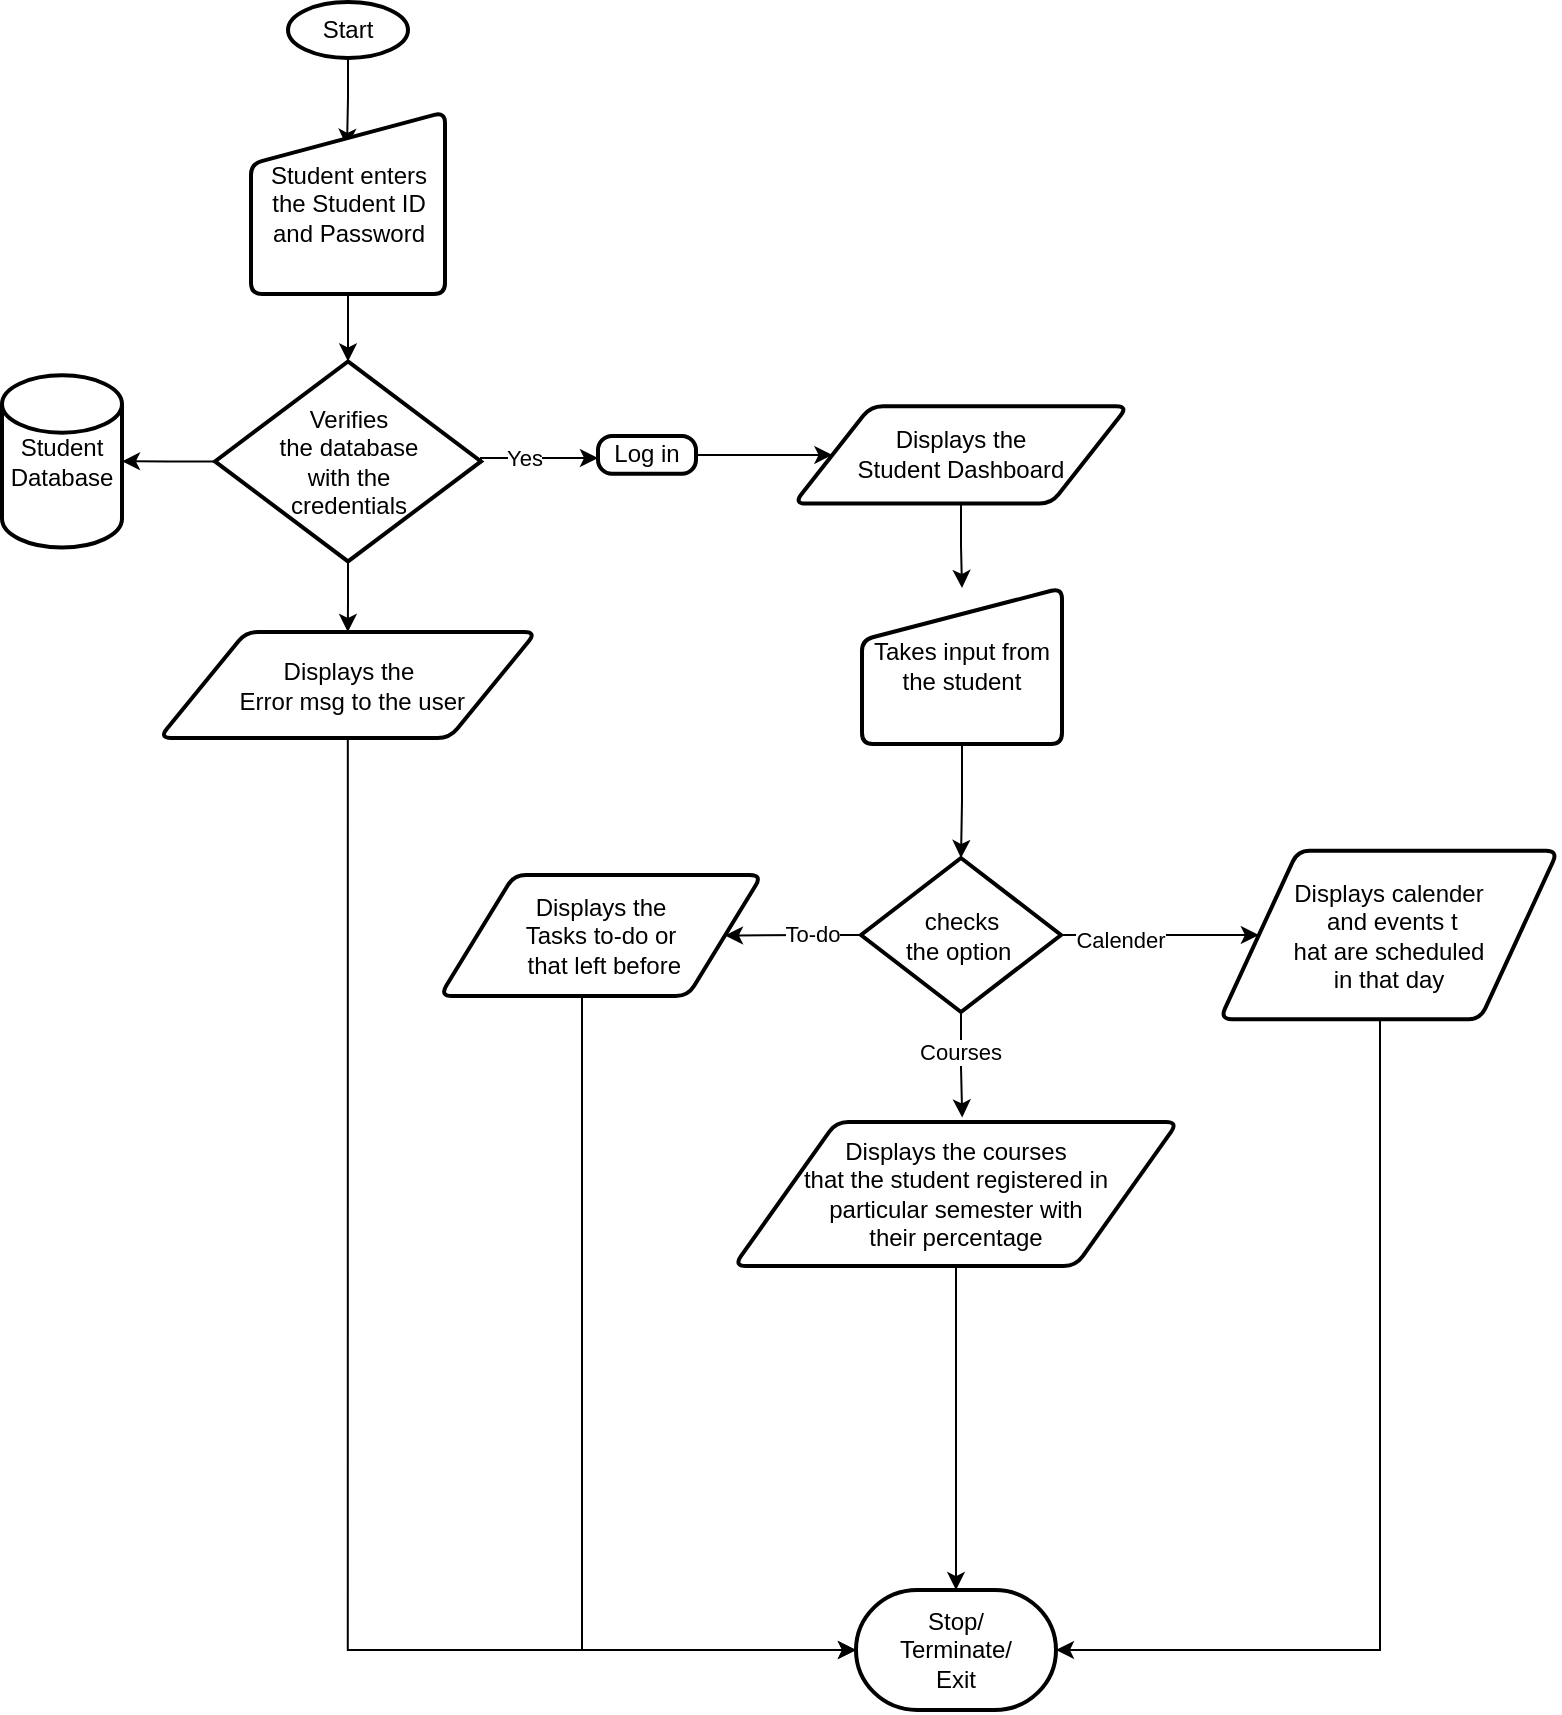 <mxfile version="20.8.13" type="github">
  <diagram id="C5RBs43oDa-KdzZeNtuy" name="Page-1">
    <mxGraphModel dx="1750" dy="902" grid="0" gridSize="10" guides="1" tooltips="1" connect="1" arrows="1" fold="1" page="1" pageScale="1" pageWidth="827" pageHeight="1169" math="0" shadow="0">
      <root>
        <mxCell id="WIyWlLk6GJQsqaUBKTNV-0" />
        <mxCell id="WIyWlLk6GJQsqaUBKTNV-1" parent="WIyWlLk6GJQsqaUBKTNV-0" />
        <mxCell id="qug5ZGFB6QfTer1JU1MR-8" value="" style="edgeStyle=orthogonalEdgeStyle;rounded=0;orthogonalLoop=1;jettySize=auto;html=1;entryX=0.495;entryY=0.191;entryDx=0;entryDy=0;entryPerimeter=0;" edge="1" parent="WIyWlLk6GJQsqaUBKTNV-1" source="qug5ZGFB6QfTer1JU1MR-6" target="qug5ZGFB6QfTer1JU1MR-9">
          <mxGeometry relative="1" as="geometry">
            <mxPoint x="206" y="136" as="targetPoint" />
          </mxGeometry>
        </mxCell>
        <mxCell id="qug5ZGFB6QfTer1JU1MR-6" value="Start" style="strokeWidth=2;html=1;shape=mxgraph.flowchart.start_1;whiteSpace=wrap;" vertex="1" parent="WIyWlLk6GJQsqaUBKTNV-1">
          <mxGeometry x="176" y="44" width="60" height="28" as="geometry" />
        </mxCell>
        <mxCell id="qug5ZGFB6QfTer1JU1MR-12" style="edgeStyle=orthogonalEdgeStyle;rounded=0;orthogonalLoop=1;jettySize=auto;html=1;" edge="1" parent="WIyWlLk6GJQsqaUBKTNV-1" source="qug5ZGFB6QfTer1JU1MR-9" target="qug5ZGFB6QfTer1JU1MR-13">
          <mxGeometry relative="1" as="geometry">
            <mxPoint x="206" y="247.714" as="targetPoint" />
          </mxGeometry>
        </mxCell>
        <mxCell id="qug5ZGFB6QfTer1JU1MR-9" value="Student enters the Student ID and Password" style="html=1;strokeWidth=2;shape=manualInput;whiteSpace=wrap;rounded=1;size=26;arcSize=11;" vertex="1" parent="WIyWlLk6GJQsqaUBKTNV-1">
          <mxGeometry x="157.5" y="99" width="97" height="91" as="geometry" />
        </mxCell>
        <mxCell id="qug5ZGFB6QfTer1JU1MR-14" style="edgeStyle=orthogonalEdgeStyle;rounded=0;orthogonalLoop=1;jettySize=auto;html=1;" edge="1" parent="WIyWlLk6GJQsqaUBKTNV-1" source="qug5ZGFB6QfTer1JU1MR-13" target="qug5ZGFB6QfTer1JU1MR-15">
          <mxGeometry relative="1" as="geometry">
            <mxPoint x="80.256" y="273.71" as="targetPoint" />
          </mxGeometry>
        </mxCell>
        <mxCell id="qug5ZGFB6QfTer1JU1MR-16" style="edgeStyle=orthogonalEdgeStyle;rounded=0;orthogonalLoop=1;jettySize=auto;html=1;exitX=1;exitY=0.5;exitDx=0;exitDy=0;exitPerimeter=0;" edge="1" parent="WIyWlLk6GJQsqaUBKTNV-1" source="qug5ZGFB6QfTer1JU1MR-13" target="qug5ZGFB6QfTer1JU1MR-37">
          <mxGeometry relative="1" as="geometry">
            <mxPoint x="490" y="272" as="targetPoint" />
            <Array as="points">
              <mxPoint x="273" y="272" />
            </Array>
          </mxGeometry>
        </mxCell>
        <mxCell id="qug5ZGFB6QfTer1JU1MR-24" value="Yes" style="edgeLabel;html=1;align=center;verticalAlign=middle;resizable=0;points=[];" vertex="1" connectable="0" parent="qug5ZGFB6QfTer1JU1MR-16">
          <mxGeometry x="-0.234" relative="1" as="geometry">
            <mxPoint as="offset" />
          </mxGeometry>
        </mxCell>
        <mxCell id="qug5ZGFB6QfTer1JU1MR-31" style="edgeStyle=orthogonalEdgeStyle;rounded=0;orthogonalLoop=1;jettySize=auto;html=1;entryX=0.5;entryY=0;entryDx=0;entryDy=0;" edge="1" parent="WIyWlLk6GJQsqaUBKTNV-1" source="qug5ZGFB6QfTer1JU1MR-13" target="qug5ZGFB6QfTer1JU1MR-29">
          <mxGeometry relative="1" as="geometry" />
        </mxCell>
        <mxCell id="qug5ZGFB6QfTer1JU1MR-13" value="Verifies &lt;br&gt;the database &lt;br&gt;with the &lt;br&gt;credentials" style="strokeWidth=2;html=1;shape=mxgraph.flowchart.decision;whiteSpace=wrap;" vertex="1" parent="WIyWlLk6GJQsqaUBKTNV-1">
          <mxGeometry x="139.5" y="223.71" width="133" height="100" as="geometry" />
        </mxCell>
        <mxCell id="qug5ZGFB6QfTer1JU1MR-15" value="Student Database" style="strokeWidth=2;html=1;shape=mxgraph.flowchart.database;whiteSpace=wrap;" vertex="1" parent="WIyWlLk6GJQsqaUBKTNV-1">
          <mxGeometry x="33" y="230.64" width="60" height="86.14" as="geometry" />
        </mxCell>
        <mxCell id="qug5ZGFB6QfTer1JU1MR-43" style="edgeStyle=orthogonalEdgeStyle;rounded=0;orthogonalLoop=1;jettySize=auto;html=1;entryX=0.5;entryY=0;entryDx=0;entryDy=0;" edge="1" parent="WIyWlLk6GJQsqaUBKTNV-1" source="qug5ZGFB6QfTer1JU1MR-23" target="qug5ZGFB6QfTer1JU1MR-42">
          <mxGeometry relative="1" as="geometry" />
        </mxCell>
        <mxCell id="qug5ZGFB6QfTer1JU1MR-23" value="Displays the &lt;br&gt;Student Dashboard" style="shape=parallelogram;html=1;strokeWidth=2;perimeter=parallelogramPerimeter;whiteSpace=wrap;rounded=1;arcSize=12;size=0.23;" vertex="1" parent="WIyWlLk6GJQsqaUBKTNV-1">
          <mxGeometry x="429" y="246.08" width="167" height="48.73" as="geometry" />
        </mxCell>
        <mxCell id="qug5ZGFB6QfTer1JU1MR-32" style="edgeStyle=orthogonalEdgeStyle;rounded=0;orthogonalLoop=1;jettySize=auto;html=1;exitX=0.5;exitY=1;exitDx=0;exitDy=0;" edge="1" parent="WIyWlLk6GJQsqaUBKTNV-1" source="qug5ZGFB6QfTer1JU1MR-29" target="qug5ZGFB6QfTer1JU1MR-33">
          <mxGeometry relative="1" as="geometry">
            <mxPoint x="205.909" y="529.455" as="targetPoint" />
            <Array as="points">
              <mxPoint x="206" y="868" />
            </Array>
          </mxGeometry>
        </mxCell>
        <mxCell id="qug5ZGFB6QfTer1JU1MR-29" value="Displays the&lt;br&gt;&amp;nbsp;Error msg to the user" style="shape=parallelogram;html=1;strokeWidth=2;perimeter=parallelogramPerimeter;whiteSpace=wrap;rounded=1;arcSize=12;size=0.23;" vertex="1" parent="WIyWlLk6GJQsqaUBKTNV-1">
          <mxGeometry x="111.66" y="359" width="188.5" height="53" as="geometry" />
        </mxCell>
        <mxCell id="qug5ZGFB6QfTer1JU1MR-33" value="Stop/&lt;br&gt;Terminate/&lt;br&gt;Exit" style="strokeWidth=2;html=1;shape=mxgraph.flowchart.terminator;whiteSpace=wrap;" vertex="1" parent="WIyWlLk6GJQsqaUBKTNV-1">
          <mxGeometry x="459.999" y="838.005" width="100" height="60" as="geometry" />
        </mxCell>
        <mxCell id="qug5ZGFB6QfTer1JU1MR-39" style="edgeStyle=orthogonalEdgeStyle;rounded=0;orthogonalLoop=1;jettySize=auto;html=1;" edge="1" parent="WIyWlLk6GJQsqaUBKTNV-1" source="qug5ZGFB6QfTer1JU1MR-37" target="qug5ZGFB6QfTer1JU1MR-23">
          <mxGeometry relative="1" as="geometry" />
        </mxCell>
        <mxCell id="qug5ZGFB6QfTer1JU1MR-37" value="Log in" style="rounded=1;whiteSpace=wrap;html=1;absoluteArcSize=1;arcSize=14;strokeWidth=2;" vertex="1" parent="WIyWlLk6GJQsqaUBKTNV-1">
          <mxGeometry x="331" y="261" width="49" height="18.89" as="geometry" />
        </mxCell>
        <mxCell id="qug5ZGFB6QfTer1JU1MR-49" value="" style="edgeStyle=orthogonalEdgeStyle;rounded=0;orthogonalLoop=1;jettySize=auto;html=1;" edge="1" parent="WIyWlLk6GJQsqaUBKTNV-1" source="qug5ZGFB6QfTer1JU1MR-41" target="qug5ZGFB6QfTer1JU1MR-57">
          <mxGeometry relative="1" as="geometry">
            <mxPoint x="700" y="510.522" as="targetPoint" />
            <Array as="points">
              <mxPoint x="591" y="511" />
              <mxPoint x="591" y="511" />
            </Array>
          </mxGeometry>
        </mxCell>
        <mxCell id="qug5ZGFB6QfTer1JU1MR-50" value="Calender" style="edgeLabel;html=1;align=center;verticalAlign=middle;resizable=0;points=[];" vertex="1" connectable="0" parent="qug5ZGFB6QfTer1JU1MR-49">
          <mxGeometry x="-0.409" y="-2" relative="1" as="geometry">
            <mxPoint as="offset" />
          </mxGeometry>
        </mxCell>
        <mxCell id="qug5ZGFB6QfTer1JU1MR-53" value="" style="edgeStyle=orthogonalEdgeStyle;rounded=0;orthogonalLoop=1;jettySize=auto;html=1;" edge="1" parent="WIyWlLk6GJQsqaUBKTNV-1" source="qug5ZGFB6QfTer1JU1MR-41" target="qug5ZGFB6QfTer1JU1MR-56">
          <mxGeometry relative="1" as="geometry">
            <mxPoint x="380" y="509.043" as="targetPoint" />
          </mxGeometry>
        </mxCell>
        <mxCell id="qug5ZGFB6QfTer1JU1MR-54" value="To-do" style="edgeLabel;html=1;align=center;verticalAlign=middle;resizable=0;points=[];" vertex="1" connectable="0" parent="qug5ZGFB6QfTer1JU1MR-53">
          <mxGeometry x="-0.247" y="-1" relative="1" as="geometry">
            <mxPoint as="offset" />
          </mxGeometry>
        </mxCell>
        <mxCell id="qug5ZGFB6QfTer1JU1MR-60" style="edgeStyle=orthogonalEdgeStyle;rounded=0;orthogonalLoop=1;jettySize=auto;html=1;entryX=0.486;entryY=1.032;entryDx=0;entryDy=0;entryPerimeter=0;" edge="1" parent="WIyWlLk6GJQsqaUBKTNV-1" source="qug5ZGFB6QfTer1JU1MR-41" target="qug5ZGFB6QfTer1JU1MR-59">
          <mxGeometry relative="1" as="geometry" />
        </mxCell>
        <mxCell id="qug5ZGFB6QfTer1JU1MR-61" value="Courses" style="edgeLabel;html=1;align=center;verticalAlign=middle;resizable=0;points=[];" vertex="1" connectable="0" parent="qug5ZGFB6QfTer1JU1MR-60">
          <mxGeometry x="-0.246" y="-1" relative="1" as="geometry">
            <mxPoint as="offset" />
          </mxGeometry>
        </mxCell>
        <mxCell id="qug5ZGFB6QfTer1JU1MR-41" value="checks &lt;br&gt;the option&amp;nbsp;" style="strokeWidth=2;html=1;shape=mxgraph.flowchart.decision;whiteSpace=wrap;" vertex="1" parent="WIyWlLk6GJQsqaUBKTNV-1">
          <mxGeometry x="462.5" y="472" width="100" height="77" as="geometry" />
        </mxCell>
        <mxCell id="qug5ZGFB6QfTer1JU1MR-44" style="edgeStyle=orthogonalEdgeStyle;rounded=0;orthogonalLoop=1;jettySize=auto;html=1;entryX=0.5;entryY=0;entryDx=0;entryDy=0;entryPerimeter=0;" edge="1" parent="WIyWlLk6GJQsqaUBKTNV-1" source="qug5ZGFB6QfTer1JU1MR-42" target="qug5ZGFB6QfTer1JU1MR-41">
          <mxGeometry relative="1" as="geometry" />
        </mxCell>
        <mxCell id="qug5ZGFB6QfTer1JU1MR-42" value="Takes input from the student" style="html=1;strokeWidth=2;shape=manualInput;whiteSpace=wrap;rounded=1;size=26;arcSize=11;" vertex="1" parent="WIyWlLk6GJQsqaUBKTNV-1">
          <mxGeometry x="463" y="337" width="100" height="78" as="geometry" />
        </mxCell>
        <mxCell id="qug5ZGFB6QfTer1JU1MR-62" style="edgeStyle=orthogonalEdgeStyle;rounded=0;orthogonalLoop=1;jettySize=auto;html=1;entryX=0;entryY=0.5;entryDx=0;entryDy=0;entryPerimeter=0;" edge="1" parent="WIyWlLk6GJQsqaUBKTNV-1" source="qug5ZGFB6QfTer1JU1MR-56" target="qug5ZGFB6QfTer1JU1MR-33">
          <mxGeometry relative="1" as="geometry">
            <Array as="points">
              <mxPoint x="323" y="868" />
            </Array>
          </mxGeometry>
        </mxCell>
        <mxCell id="qug5ZGFB6QfTer1JU1MR-56" value="Displays the&lt;br&gt;Tasks to-do or&lt;br&gt;&amp;nbsp;that left before" style="shape=parallelogram;html=1;strokeWidth=2;perimeter=parallelogramPerimeter;whiteSpace=wrap;rounded=1;arcSize=12;size=0.23;" vertex="1" parent="WIyWlLk6GJQsqaUBKTNV-1">
          <mxGeometry x="252" y="480.5" width="161" height="60.5" as="geometry" />
        </mxCell>
        <mxCell id="qug5ZGFB6QfTer1JU1MR-63" style="edgeStyle=orthogonalEdgeStyle;rounded=0;orthogonalLoop=1;jettySize=auto;html=1;entryX=1;entryY=0.5;entryDx=0;entryDy=0;entryPerimeter=0;" edge="1" parent="WIyWlLk6GJQsqaUBKTNV-1" source="qug5ZGFB6QfTer1JU1MR-57" target="qug5ZGFB6QfTer1JU1MR-33">
          <mxGeometry relative="1" as="geometry">
            <Array as="points">
              <mxPoint x="722" y="868" />
            </Array>
          </mxGeometry>
        </mxCell>
        <mxCell id="qug5ZGFB6QfTer1JU1MR-57" value="Displays calender&lt;br&gt;&amp;nbsp;and events t&lt;br&gt;hat are scheduled &lt;br&gt;in that day" style="shape=parallelogram;html=1;strokeWidth=2;perimeter=parallelogramPerimeter;whiteSpace=wrap;rounded=1;arcSize=12;size=0.23;" vertex="1" parent="WIyWlLk6GJQsqaUBKTNV-1">
          <mxGeometry x="642" y="468.38" width="169" height="84.24" as="geometry" />
        </mxCell>
        <mxCell id="qug5ZGFB6QfTer1JU1MR-64" style="edgeStyle=orthogonalEdgeStyle;rounded=0;orthogonalLoop=1;jettySize=auto;html=1;entryX=0.5;entryY=0;entryDx=0;entryDy=0;entryPerimeter=0;" edge="1" parent="WIyWlLk6GJQsqaUBKTNV-1" source="qug5ZGFB6QfTer1JU1MR-59" target="qug5ZGFB6QfTer1JU1MR-33">
          <mxGeometry relative="1" as="geometry" />
        </mxCell>
        <mxCell id="qug5ZGFB6QfTer1JU1MR-59" value="Displays the courses &lt;br&gt;that the student registered in &lt;br&gt;particular semester with &lt;br&gt;their percentage" style="shape=parallelogram;html=1;strokeWidth=2;perimeter=parallelogramPerimeter;whiteSpace=wrap;rounded=1;arcSize=12;size=0.23;direction=west;" vertex="1" parent="WIyWlLk6GJQsqaUBKTNV-1">
          <mxGeometry x="399" y="604" width="222" height="72" as="geometry" />
        </mxCell>
      </root>
    </mxGraphModel>
  </diagram>
</mxfile>
